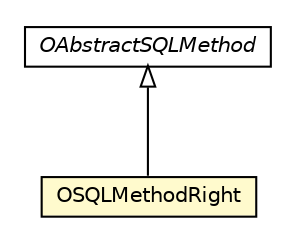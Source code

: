 #!/usr/local/bin/dot
#
# Class diagram 
# Generated by UMLGraph version R5_6-24-gf6e263 (http://www.umlgraph.org/)
#

digraph G {
	edge [fontname="Helvetica",fontsize=10,labelfontname="Helvetica",labelfontsize=10];
	node [fontname="Helvetica",fontsize=10,shape=plaintext];
	nodesep=0.25;
	ranksep=0.5;
	// com.orientechnologies.orient.core.sql.method.misc.OAbstractSQLMethod
	c6111387 [label=<<table title="com.orientechnologies.orient.core.sql.method.misc.OAbstractSQLMethod" border="0" cellborder="1" cellspacing="0" cellpadding="2" port="p" href="../../method/misc/OAbstractSQLMethod.html">
		<tr><td><table border="0" cellspacing="0" cellpadding="1">
<tr><td align="center" balign="center"><font face="Helvetica-Oblique"> OAbstractSQLMethod </font></td></tr>
		</table></td></tr>
		</table>>, URL="../../method/misc/OAbstractSQLMethod.html", fontname="Helvetica", fontcolor="black", fontsize=10.0];
	// com.orientechnologies.orient.core.sql.functions.text.OSQLMethodRight
	c6111428 [label=<<table title="com.orientechnologies.orient.core.sql.functions.text.OSQLMethodRight" border="0" cellborder="1" cellspacing="0" cellpadding="2" port="p" bgcolor="lemonChiffon" href="./OSQLMethodRight.html">
		<tr><td><table border="0" cellspacing="0" cellpadding="1">
<tr><td align="center" balign="center"> OSQLMethodRight </td></tr>
		</table></td></tr>
		</table>>, URL="./OSQLMethodRight.html", fontname="Helvetica", fontcolor="black", fontsize=10.0];
	//com.orientechnologies.orient.core.sql.functions.text.OSQLMethodRight extends com.orientechnologies.orient.core.sql.method.misc.OAbstractSQLMethod
	c6111387:p -> c6111428:p [dir=back,arrowtail=empty];
}

